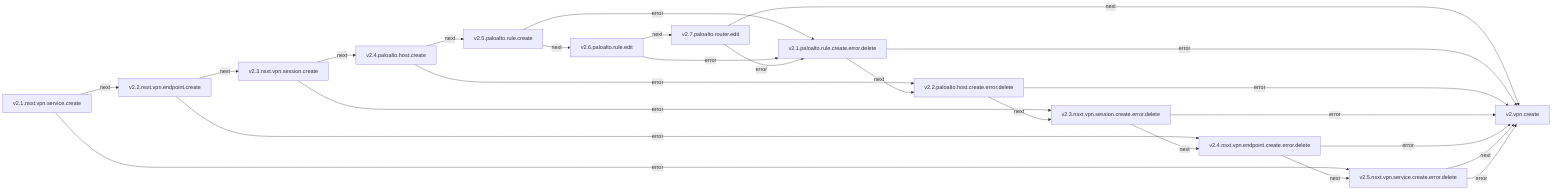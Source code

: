 graph LR
  v2.1.nsxt.vpn.service.create -->|next| v2.2.nsxt.vpn.endpoint.create
  v2.1.nsxt.vpn.service.create -->|error| v2.5.nsxt.vpn.service.create.error.delete
  v2.2.nsxt.vpn.endpoint.create -->|next| v2.3.nsxt.vpn.session.create
  v2.2.nsxt.vpn.endpoint.create -->|error| v2.4.nsxt.vpn.endpoint.create.error.delete
  v2.3.nsxt.vpn.session.create -->|next| v2.4.paloalto.host.create
  v2.3.nsxt.vpn.session.create -->|error| v2.3.nsxt.vpn.session.create.error.delete
  v2.4.paloalto.host.create -->|next| v2.5.paloalto.rule.create
  v2.4.paloalto.host.create -->|error| v2.2.paloalto.host.create.error.delete
  v2.5.paloalto.rule.create -->|next| v2.6.paloalto.rule.edit
  v2.5.paloalto.rule.create -->|error| v2.1.paloalto.rule.create.error.delete
  v2.6.paloalto.rule.edit -->|next| v2.7.paloalto.router.edit
  v2.6.paloalto.rule.edit -->|error| v2.1.paloalto.rule.create.error.delete
  v2.7.paloalto.router.edit -->|next| v2.vpn.create
  v2.7.paloalto.router.edit -->|error| v2.1.paloalto.rule.create.error.delete
  v2.1.paloalto.rule.create.error.delete -->|next| v2.2.paloalto.host.create.error.delete
  v2.1.paloalto.rule.create.error.delete -->|error| v2.vpn.create
  v2.2.paloalto.host.create.error.delete -->|next| v2.3.nsxt.vpn.session.create.error.delete
  v2.2.paloalto.host.create.error.delete -->|error| v2.vpn.create
  v2.3.nsxt.vpn.session.create.error.delete -->|next| v2.4.nsxt.vpn.endpoint.create.error.delete
  v2.3.nsxt.vpn.session.create.error.delete -->|error| v2.vpn.create
  v2.4.nsxt.vpn.endpoint.create.error.delete -->|next| v2.5.nsxt.vpn.service.create.error.delete
  v2.4.nsxt.vpn.endpoint.create.error.delete -->|error| v2.vpn.create
  v2.5.nsxt.vpn.service.create.error.delete -->|next| v2.vpn.create
  v2.5.nsxt.vpn.service.create.error.delete -->|error| v2.vpn.create